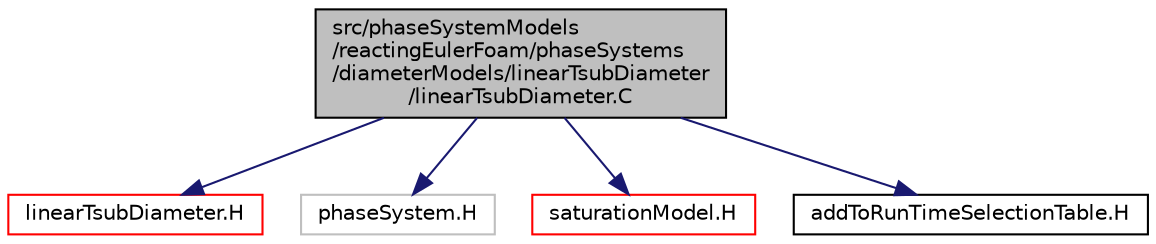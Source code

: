 digraph "src/phaseSystemModels/reactingEulerFoam/phaseSystems/diameterModels/linearTsubDiameter/linearTsubDiameter.C"
{
  bgcolor="transparent";
  edge [fontname="Helvetica",fontsize="10",labelfontname="Helvetica",labelfontsize="10"];
  node [fontname="Helvetica",fontsize="10",shape=record];
  Node1 [label="src/phaseSystemModels\l/reactingEulerFoam/phaseSystems\l/diameterModels/linearTsubDiameter\l/linearTsubDiameter.C",height=0.2,width=0.4,color="black", fillcolor="grey75", style="filled" fontcolor="black"];
  Node1 -> Node2 [color="midnightblue",fontsize="10",style="solid",fontname="Helvetica"];
  Node2 [label="linearTsubDiameter.H",height=0.2,width=0.4,color="red",URL="$linearTsubDiameter_8H.html"];
  Node1 -> Node3 [color="midnightblue",fontsize="10",style="solid",fontname="Helvetica"];
  Node3 [label="phaseSystem.H",height=0.2,width=0.4,color="grey75"];
  Node1 -> Node4 [color="midnightblue",fontsize="10",style="solid",fontname="Helvetica"];
  Node4 [label="saturationModel.H",height=0.2,width=0.4,color="red",URL="$saturationModel_8H.html"];
  Node1 -> Node5 [color="midnightblue",fontsize="10",style="solid",fontname="Helvetica"];
  Node5 [label="addToRunTimeSelectionTable.H",height=0.2,width=0.4,color="black",URL="$addToRunTimeSelectionTable_8H.html",tooltip="Macros for easy insertion into run-time selection tables. "];
}
